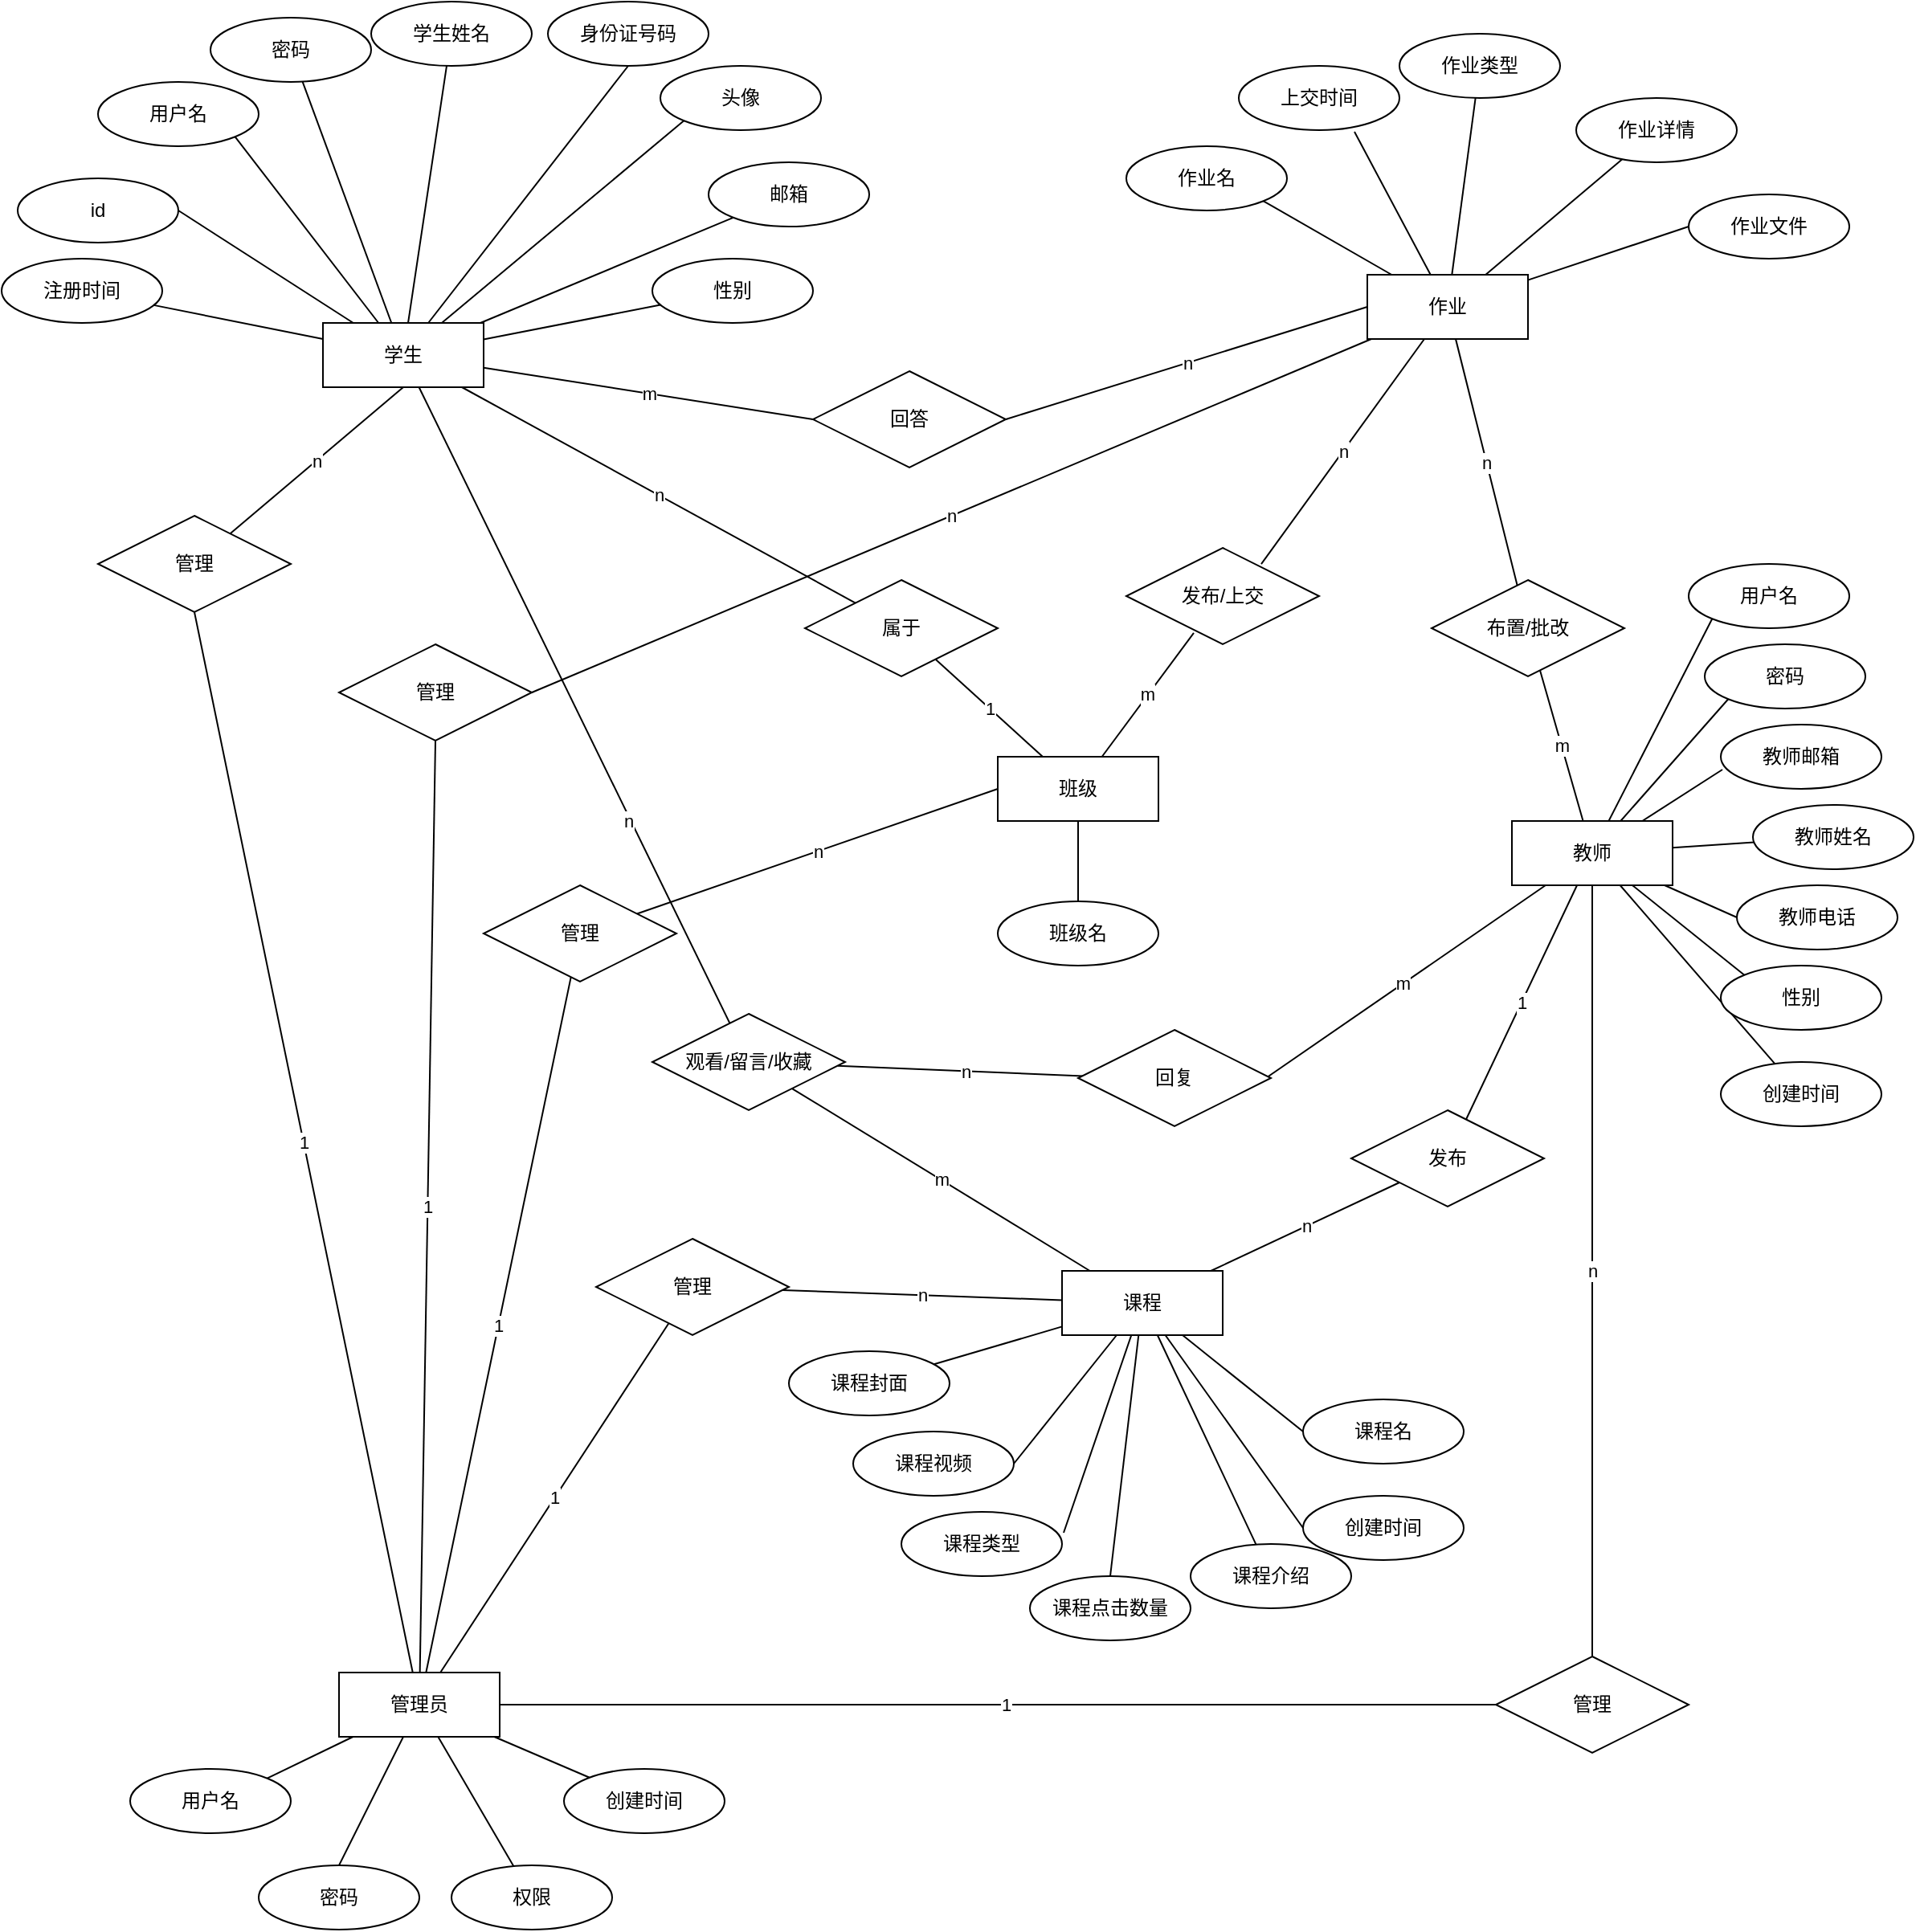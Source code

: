 <mxfile version="18.0.2" type="github">
  <diagram id="R2lEEEUBdFMjLlhIrx00" name="Page-1">
    <mxGraphModel dx="2272" dy="705" grid="1" gridSize="10" guides="1" tooltips="1" connect="1" arrows="1" fold="1" page="1" pageScale="1" pageWidth="850" pageHeight="1100" math="0" shadow="0" extFonts="Permanent Marker^https://fonts.googleapis.com/css?family=Permanent+Marker">
      <root>
        <mxCell id="0" />
        <mxCell id="1" parent="0" />
        <mxCell id="-a6M1MTCdx8tIAR50Wc5-17" style="rounded=0;orthogonalLoop=1;jettySize=auto;html=1;entryX=1;entryY=0.5;entryDx=0;entryDy=0;endArrow=none;endFill=0;" parent="1" source="-a6M1MTCdx8tIAR50Wc5-1" target="-a6M1MTCdx8tIAR50Wc5-5" edge="1">
          <mxGeometry relative="1" as="geometry" />
        </mxCell>
        <mxCell id="-a6M1MTCdx8tIAR50Wc5-18" style="rounded=0;orthogonalLoop=1;jettySize=auto;html=1;entryX=1;entryY=1;entryDx=0;entryDy=0;endArrow=none;endFill=0;" parent="1" source="-a6M1MTCdx8tIAR50Wc5-1" target="-a6M1MTCdx8tIAR50Wc5-6" edge="1">
          <mxGeometry relative="1" as="geometry" />
        </mxCell>
        <mxCell id="-a6M1MTCdx8tIAR50Wc5-19" style="edgeStyle=none;rounded=0;orthogonalLoop=1;jettySize=auto;html=1;endArrow=none;endFill=0;" parent="1" source="-a6M1MTCdx8tIAR50Wc5-1" target="-a6M1MTCdx8tIAR50Wc5-7" edge="1">
          <mxGeometry relative="1" as="geometry" />
        </mxCell>
        <mxCell id="-a6M1MTCdx8tIAR50Wc5-20" style="edgeStyle=none;rounded=0;orthogonalLoop=1;jettySize=auto;html=1;endArrow=none;endFill=0;" parent="1" source="-a6M1MTCdx8tIAR50Wc5-1" target="-a6M1MTCdx8tIAR50Wc5-8" edge="1">
          <mxGeometry relative="1" as="geometry" />
        </mxCell>
        <mxCell id="-a6M1MTCdx8tIAR50Wc5-21" style="edgeStyle=none;rounded=0;orthogonalLoop=1;jettySize=auto;html=1;entryX=0.5;entryY=1;entryDx=0;entryDy=0;endArrow=none;endFill=0;" parent="1" source="-a6M1MTCdx8tIAR50Wc5-1" target="-a6M1MTCdx8tIAR50Wc5-10" edge="1">
          <mxGeometry relative="1" as="geometry" />
        </mxCell>
        <mxCell id="-a6M1MTCdx8tIAR50Wc5-22" style="edgeStyle=none;rounded=0;orthogonalLoop=1;jettySize=auto;html=1;endArrow=none;endFill=0;entryX=0;entryY=1;entryDx=0;entryDy=0;" parent="1" source="-a6M1MTCdx8tIAR50Wc5-1" target="-a6M1MTCdx8tIAR50Wc5-11" edge="1">
          <mxGeometry relative="1" as="geometry" />
        </mxCell>
        <mxCell id="-a6M1MTCdx8tIAR50Wc5-23" value="n" style="edgeStyle=none;rounded=0;orthogonalLoop=1;jettySize=auto;html=1;endArrow=none;endFill=0;" parent="1" source="-a6M1MTCdx8tIAR50Wc5-1" target="-a6M1MTCdx8tIAR50Wc5-28" edge="1">
          <mxGeometry relative="1" as="geometry">
            <mxPoint x="121.235" y="354.383" as="targetPoint" />
          </mxGeometry>
        </mxCell>
        <mxCell id="-a6M1MTCdx8tIAR50Wc5-24" style="edgeStyle=none;rounded=0;orthogonalLoop=1;jettySize=auto;html=1;endArrow=none;endFill=0;" parent="1" source="-a6M1MTCdx8tIAR50Wc5-1" target="-a6M1MTCdx8tIAR50Wc5-13" edge="1">
          <mxGeometry relative="1" as="geometry" />
        </mxCell>
        <mxCell id="-a6M1MTCdx8tIAR50Wc5-25" style="edgeStyle=none;rounded=0;orthogonalLoop=1;jettySize=auto;html=1;endArrow=none;endFill=0;" parent="1" source="-a6M1MTCdx8tIAR50Wc5-1" target="-a6M1MTCdx8tIAR50Wc5-14" edge="1">
          <mxGeometry relative="1" as="geometry" />
        </mxCell>
        <mxCell id="-a6M1MTCdx8tIAR50Wc5-26" style="edgeStyle=none;rounded=0;orthogonalLoop=1;jettySize=auto;html=1;endArrow=none;endFill=0;" parent="1" source="-a6M1MTCdx8tIAR50Wc5-1" target="-a6M1MTCdx8tIAR50Wc5-15" edge="1">
          <mxGeometry relative="1" as="geometry" />
        </mxCell>
        <mxCell id="-a6M1MTCdx8tIAR50Wc5-64" value="n" style="edgeStyle=none;rounded=0;orthogonalLoop=1;jettySize=auto;html=1;endArrow=none;endFill=0;" parent="1" source="-a6M1MTCdx8tIAR50Wc5-1" target="-a6M1MTCdx8tIAR50Wc5-63" edge="1">
          <mxGeometry x="0.361" y="-2" relative="1" as="geometry">
            <mxPoint as="offset" />
          </mxGeometry>
        </mxCell>
        <mxCell id="cJDlwN2koVKy3yvfvxMk-3" value="m" style="rounded=0;orthogonalLoop=1;jettySize=auto;html=1;endArrow=none;endFill=0;entryX=0;entryY=0.5;entryDx=0;entryDy=0;" edge="1" parent="1" source="-a6M1MTCdx8tIAR50Wc5-1" target="cJDlwN2koVKy3yvfvxMk-2">
          <mxGeometry relative="1" as="geometry" />
        </mxCell>
        <mxCell id="-a6M1MTCdx8tIAR50Wc5-1" value="学生" style="whiteSpace=wrap;html=1;align=center;" parent="1" vertex="1">
          <mxGeometry x="100" y="220" width="100" height="40" as="geometry" />
        </mxCell>
        <mxCell id="-a6M1MTCdx8tIAR50Wc5-75" style="edgeStyle=none;rounded=0;orthogonalLoop=1;jettySize=auto;html=1;endArrow=none;endFill=0;" parent="1" source="-a6M1MTCdx8tIAR50Wc5-2" target="-a6M1MTCdx8tIAR50Wc5-68" edge="1">
          <mxGeometry relative="1" as="geometry" />
        </mxCell>
        <mxCell id="-a6M1MTCdx8tIAR50Wc5-76" style="edgeStyle=none;rounded=0;orthogonalLoop=1;jettySize=auto;html=1;entryX=1;entryY=0.5;entryDx=0;entryDy=0;endArrow=none;endFill=0;" parent="1" source="-a6M1MTCdx8tIAR50Wc5-2" target="-a6M1MTCdx8tIAR50Wc5-69" edge="1">
          <mxGeometry relative="1" as="geometry" />
        </mxCell>
        <mxCell id="-a6M1MTCdx8tIAR50Wc5-77" style="edgeStyle=none;rounded=0;orthogonalLoop=1;jettySize=auto;html=1;entryX=1.01;entryY=0.325;entryDx=0;entryDy=0;entryPerimeter=0;endArrow=none;endFill=0;" parent="1" source="-a6M1MTCdx8tIAR50Wc5-2" target="-a6M1MTCdx8tIAR50Wc5-70" edge="1">
          <mxGeometry relative="1" as="geometry" />
        </mxCell>
        <mxCell id="-a6M1MTCdx8tIAR50Wc5-78" style="edgeStyle=none;rounded=0;orthogonalLoop=1;jettySize=auto;html=1;entryX=0.5;entryY=0;entryDx=0;entryDy=0;endArrow=none;endFill=0;" parent="1" source="-a6M1MTCdx8tIAR50Wc5-2" target="-a6M1MTCdx8tIAR50Wc5-71" edge="1">
          <mxGeometry relative="1" as="geometry" />
        </mxCell>
        <mxCell id="-a6M1MTCdx8tIAR50Wc5-79" style="edgeStyle=none;rounded=0;orthogonalLoop=1;jettySize=auto;html=1;endArrow=none;endFill=0;" parent="1" source="-a6M1MTCdx8tIAR50Wc5-2" target="-a6M1MTCdx8tIAR50Wc5-72" edge="1">
          <mxGeometry relative="1" as="geometry" />
        </mxCell>
        <mxCell id="-a6M1MTCdx8tIAR50Wc5-80" style="edgeStyle=none;rounded=0;orthogonalLoop=1;jettySize=auto;html=1;entryX=0;entryY=0.5;entryDx=0;entryDy=0;endArrow=none;endFill=0;" parent="1" source="-a6M1MTCdx8tIAR50Wc5-2" target="-a6M1MTCdx8tIAR50Wc5-73" edge="1">
          <mxGeometry relative="1" as="geometry" />
        </mxCell>
        <mxCell id="-a6M1MTCdx8tIAR50Wc5-81" style="edgeStyle=none;rounded=0;orthogonalLoop=1;jettySize=auto;html=1;entryX=0;entryY=0.5;entryDx=0;entryDy=0;endArrow=none;endFill=0;" parent="1" source="-a6M1MTCdx8tIAR50Wc5-2" target="-a6M1MTCdx8tIAR50Wc5-67" edge="1">
          <mxGeometry relative="1" as="geometry" />
        </mxCell>
        <mxCell id="-a6M1MTCdx8tIAR50Wc5-86" value="n" style="edgeStyle=none;rounded=0;orthogonalLoop=1;jettySize=auto;html=1;entryX=0;entryY=1;entryDx=0;entryDy=0;endArrow=none;endFill=0;" parent="1" source="-a6M1MTCdx8tIAR50Wc5-2" target="-a6M1MTCdx8tIAR50Wc5-84" edge="1">
          <mxGeometry relative="1" as="geometry" />
        </mxCell>
        <mxCell id="-a6M1MTCdx8tIAR50Wc5-2" value="课程" style="whiteSpace=wrap;html=1;align=center;" parent="1" vertex="1">
          <mxGeometry x="560" y="810" width="100" height="40" as="geometry" />
        </mxCell>
        <mxCell id="-a6M1MTCdx8tIAR50Wc5-33" value="m" style="edgeStyle=none;rounded=0;orthogonalLoop=1;jettySize=auto;html=1;endArrow=none;endFill=0;" parent="1" source="-a6M1MTCdx8tIAR50Wc5-3" target="-a6M1MTCdx8tIAR50Wc5-34" edge="1">
          <mxGeometry relative="1" as="geometry">
            <mxPoint x="650" y="430" as="targetPoint" />
          </mxGeometry>
        </mxCell>
        <mxCell id="-a6M1MTCdx8tIAR50Wc5-85" value="1" style="edgeStyle=none;rounded=0;orthogonalLoop=1;jettySize=auto;html=1;endArrow=none;endFill=0;" parent="1" source="-a6M1MTCdx8tIAR50Wc5-3" target="-a6M1MTCdx8tIAR50Wc5-84" edge="1">
          <mxGeometry relative="1" as="geometry" />
        </mxCell>
        <mxCell id="-a6M1MTCdx8tIAR50Wc5-94" style="edgeStyle=none;rounded=0;orthogonalLoop=1;jettySize=auto;html=1;entryX=0;entryY=1;entryDx=0;entryDy=0;endArrow=none;endFill=0;" parent="1" source="-a6M1MTCdx8tIAR50Wc5-3" target="-a6M1MTCdx8tIAR50Wc5-87" edge="1">
          <mxGeometry relative="1" as="geometry" />
        </mxCell>
        <mxCell id="-a6M1MTCdx8tIAR50Wc5-95" style="edgeStyle=none;rounded=0;orthogonalLoop=1;jettySize=auto;html=1;entryX=0;entryY=1;entryDx=0;entryDy=0;endArrow=none;endFill=0;" parent="1" source="-a6M1MTCdx8tIAR50Wc5-3" target="-a6M1MTCdx8tIAR50Wc5-88" edge="1">
          <mxGeometry relative="1" as="geometry" />
        </mxCell>
        <mxCell id="-a6M1MTCdx8tIAR50Wc5-96" style="edgeStyle=none;rounded=0;orthogonalLoop=1;jettySize=auto;html=1;entryX=0.01;entryY=0.7;entryDx=0;entryDy=0;entryPerimeter=0;endArrow=none;endFill=0;" parent="1" source="-a6M1MTCdx8tIAR50Wc5-3" target="-a6M1MTCdx8tIAR50Wc5-92" edge="1">
          <mxGeometry relative="1" as="geometry" />
        </mxCell>
        <mxCell id="-a6M1MTCdx8tIAR50Wc5-97" style="edgeStyle=none;rounded=0;orthogonalLoop=1;jettySize=auto;html=1;endArrow=none;endFill=0;" parent="1" source="-a6M1MTCdx8tIAR50Wc5-3" target="-a6M1MTCdx8tIAR50Wc5-89" edge="1">
          <mxGeometry relative="1" as="geometry" />
        </mxCell>
        <mxCell id="-a6M1MTCdx8tIAR50Wc5-98" style="edgeStyle=none;rounded=0;orthogonalLoop=1;jettySize=auto;html=1;entryX=0;entryY=0.5;entryDx=0;entryDy=0;endArrow=none;endFill=0;" parent="1" source="-a6M1MTCdx8tIAR50Wc5-3" target="-a6M1MTCdx8tIAR50Wc5-90" edge="1">
          <mxGeometry relative="1" as="geometry" />
        </mxCell>
        <mxCell id="-a6M1MTCdx8tIAR50Wc5-99" style="edgeStyle=none;rounded=0;orthogonalLoop=1;jettySize=auto;html=1;entryX=0;entryY=0;entryDx=0;entryDy=0;endArrow=none;endFill=0;" parent="1" source="-a6M1MTCdx8tIAR50Wc5-3" target="-a6M1MTCdx8tIAR50Wc5-91" edge="1">
          <mxGeometry relative="1" as="geometry" />
        </mxCell>
        <mxCell id="-a6M1MTCdx8tIAR50Wc5-100" style="edgeStyle=none;rounded=0;orthogonalLoop=1;jettySize=auto;html=1;endArrow=none;endFill=0;" parent="1" source="-a6M1MTCdx8tIAR50Wc5-3" target="-a6M1MTCdx8tIAR50Wc5-93" edge="1">
          <mxGeometry relative="1" as="geometry" />
        </mxCell>
        <mxCell id="-a6M1MTCdx8tIAR50Wc5-107" value="m" style="edgeStyle=none;rounded=0;orthogonalLoop=1;jettySize=auto;html=1;entryX=0.95;entryY=0.533;entryDx=0;entryDy=0;entryPerimeter=0;endArrow=none;endFill=0;" parent="1" source="-a6M1MTCdx8tIAR50Wc5-3" target="-a6M1MTCdx8tIAR50Wc5-105" edge="1">
          <mxGeometry relative="1" as="geometry" />
        </mxCell>
        <mxCell id="-a6M1MTCdx8tIAR50Wc5-3" value="教师" style="whiteSpace=wrap;html=1;align=center;" parent="1" vertex="1">
          <mxGeometry x="840" y="530" width="100" height="40" as="geometry" />
        </mxCell>
        <mxCell id="-a6M1MTCdx8tIAR50Wc5-31" value="n" style="edgeStyle=none;rounded=0;orthogonalLoop=1;jettySize=auto;html=1;endArrow=none;endFill=0;" parent="1" source="-a6M1MTCdx8tIAR50Wc5-4" target="-a6M1MTCdx8tIAR50Wc5-34" edge="1">
          <mxGeometry relative="1" as="geometry">
            <mxPoint x="735.355" y="365.858" as="targetPoint" />
          </mxGeometry>
        </mxCell>
        <mxCell id="-a6M1MTCdx8tIAR50Wc5-43" value="n" style="edgeStyle=none;rounded=0;orthogonalLoop=1;jettySize=auto;html=1;entryX=0.7;entryY=0.167;entryDx=0;entryDy=0;entryPerimeter=0;endArrow=none;endFill=0;" parent="1" source="-a6M1MTCdx8tIAR50Wc5-4" target="-a6M1MTCdx8tIAR50Wc5-40" edge="1">
          <mxGeometry relative="1" as="geometry" />
        </mxCell>
        <mxCell id="-a6M1MTCdx8tIAR50Wc5-44" style="edgeStyle=none;rounded=0;orthogonalLoop=1;jettySize=auto;html=1;entryX=1;entryY=1;entryDx=0;entryDy=0;endArrow=none;endFill=0;" parent="1" source="-a6M1MTCdx8tIAR50Wc5-4" target="-a6M1MTCdx8tIAR50Wc5-39" edge="1">
          <mxGeometry relative="1" as="geometry" />
        </mxCell>
        <mxCell id="-a6M1MTCdx8tIAR50Wc5-45" style="edgeStyle=none;rounded=0;orthogonalLoop=1;jettySize=auto;html=1;entryX=0.72;entryY=1.025;entryDx=0;entryDy=0;entryPerimeter=0;endArrow=none;endFill=0;" parent="1" source="-a6M1MTCdx8tIAR50Wc5-4" target="-a6M1MTCdx8tIAR50Wc5-36" edge="1">
          <mxGeometry relative="1" as="geometry" />
        </mxCell>
        <mxCell id="-a6M1MTCdx8tIAR50Wc5-46" style="edgeStyle=none;rounded=0;orthogonalLoop=1;jettySize=auto;html=1;endArrow=none;endFill=0;" parent="1" source="-a6M1MTCdx8tIAR50Wc5-4" target="-a6M1MTCdx8tIAR50Wc5-35" edge="1">
          <mxGeometry relative="1" as="geometry" />
        </mxCell>
        <mxCell id="-a6M1MTCdx8tIAR50Wc5-48" style="edgeStyle=none;rounded=0;orthogonalLoop=1;jettySize=auto;html=1;endArrow=none;endFill=0;" parent="1" source="-a6M1MTCdx8tIAR50Wc5-4" target="-a6M1MTCdx8tIAR50Wc5-37" edge="1">
          <mxGeometry relative="1" as="geometry" />
        </mxCell>
        <mxCell id="-a6M1MTCdx8tIAR50Wc5-49" style="edgeStyle=none;rounded=0;orthogonalLoop=1;jettySize=auto;html=1;entryX=0;entryY=0.5;entryDx=0;entryDy=0;endArrow=none;endFill=0;" parent="1" source="-a6M1MTCdx8tIAR50Wc5-4" target="-a6M1MTCdx8tIAR50Wc5-38" edge="1">
          <mxGeometry relative="1" as="geometry" />
        </mxCell>
        <mxCell id="-a6M1MTCdx8tIAR50Wc5-4" value="作业" style="whiteSpace=wrap;html=1;align=center;" parent="1" vertex="1">
          <mxGeometry x="750" y="190" width="100" height="40" as="geometry" />
        </mxCell>
        <mxCell id="-a6M1MTCdx8tIAR50Wc5-5" value="id" style="ellipse;whiteSpace=wrap;html=1;align=center;" parent="1" vertex="1">
          <mxGeometry x="-90" y="130" width="100" height="40" as="geometry" />
        </mxCell>
        <mxCell id="-a6M1MTCdx8tIAR50Wc5-6" value="用户名" style="ellipse;whiteSpace=wrap;html=1;align=center;" parent="1" vertex="1">
          <mxGeometry x="-40" y="70" width="100" height="40" as="geometry" />
        </mxCell>
        <mxCell id="-a6M1MTCdx8tIAR50Wc5-7" value="密码" style="ellipse;whiteSpace=wrap;html=1;align=center;" parent="1" vertex="1">
          <mxGeometry x="30" y="30" width="100" height="40" as="geometry" />
        </mxCell>
        <mxCell id="-a6M1MTCdx8tIAR50Wc5-8" value="学生姓名" style="ellipse;whiteSpace=wrap;html=1;align=center;" parent="1" vertex="1">
          <mxGeometry x="130" y="20" width="100" height="40" as="geometry" />
        </mxCell>
        <mxCell id="-a6M1MTCdx8tIAR50Wc5-10" value="身份证号码" style="ellipse;whiteSpace=wrap;html=1;align=center;" parent="1" vertex="1">
          <mxGeometry x="240" y="20" width="100" height="40" as="geometry" />
        </mxCell>
        <mxCell id="-a6M1MTCdx8tIAR50Wc5-11" value="头像" style="ellipse;whiteSpace=wrap;html=1;align=center;" parent="1" vertex="1">
          <mxGeometry x="310" y="60" width="100" height="40" as="geometry" />
        </mxCell>
        <mxCell id="-a6M1MTCdx8tIAR50Wc5-13" value="性别" style="ellipse;whiteSpace=wrap;html=1;align=center;" parent="1" vertex="1">
          <mxGeometry x="305" y="180" width="100" height="40" as="geometry" />
        </mxCell>
        <mxCell id="-a6M1MTCdx8tIAR50Wc5-14" value="邮箱" style="ellipse;whiteSpace=wrap;html=1;align=center;" parent="1" vertex="1">
          <mxGeometry x="340" y="120" width="100" height="40" as="geometry" />
        </mxCell>
        <mxCell id="-a6M1MTCdx8tIAR50Wc5-15" value="注册时间" style="ellipse;whiteSpace=wrap;html=1;align=center;" parent="1" vertex="1">
          <mxGeometry x="-100" y="180" width="100" height="40" as="geometry" />
        </mxCell>
        <mxCell id="-a6M1MTCdx8tIAR50Wc5-27" value="1" style="edgeStyle=none;rounded=0;orthogonalLoop=1;jettySize=auto;html=1;endArrow=none;endFill=0;" parent="1" source="-a6M1MTCdx8tIAR50Wc5-16" target="-a6M1MTCdx8tIAR50Wc5-28" edge="1">
          <mxGeometry relative="1" as="geometry">
            <mxPoint x="54.645" y="384.142" as="targetPoint" />
          </mxGeometry>
        </mxCell>
        <mxCell id="-a6M1MTCdx8tIAR50Wc5-41" value="m" style="edgeStyle=none;rounded=0;orthogonalLoop=1;jettySize=auto;html=1;entryX=0.35;entryY=0.883;entryDx=0;entryDy=0;endArrow=none;endFill=0;entryPerimeter=0;" parent="1" source="-a6M1MTCdx8tIAR50Wc5-16" target="-a6M1MTCdx8tIAR50Wc5-40" edge="1">
          <mxGeometry relative="1" as="geometry" />
        </mxCell>
        <mxCell id="-a6M1MTCdx8tIAR50Wc5-102" style="edgeStyle=none;rounded=0;orthogonalLoop=1;jettySize=auto;html=1;entryX=0.5;entryY=0;entryDx=0;entryDy=0;endArrow=none;endFill=0;" parent="1" source="-a6M1MTCdx8tIAR50Wc5-16" target="-a6M1MTCdx8tIAR50Wc5-101" edge="1">
          <mxGeometry relative="1" as="geometry" />
        </mxCell>
        <mxCell id="-a6M1MTCdx8tIAR50Wc5-16" value="班级" style="whiteSpace=wrap;html=1;align=center;" parent="1" vertex="1">
          <mxGeometry x="520" y="490" width="100" height="40" as="geometry" />
        </mxCell>
        <mxCell id="-a6M1MTCdx8tIAR50Wc5-28" value="属于" style="shape=rhombus;perimeter=rhombusPerimeter;whiteSpace=wrap;html=1;align=center;" parent="1" vertex="1">
          <mxGeometry x="400" y="380" width="120" height="60" as="geometry" />
        </mxCell>
        <mxCell id="-a6M1MTCdx8tIAR50Wc5-34" value="布置/批改" style="shape=rhombus;perimeter=rhombusPerimeter;whiteSpace=wrap;html=1;align=center;" parent="1" vertex="1">
          <mxGeometry x="790" y="380" width="120" height="60" as="geometry" />
        </mxCell>
        <mxCell id="-a6M1MTCdx8tIAR50Wc5-35" value="作业类型" style="ellipse;whiteSpace=wrap;html=1;align=center;" parent="1" vertex="1">
          <mxGeometry x="770" y="40" width="100" height="40" as="geometry" />
        </mxCell>
        <mxCell id="-a6M1MTCdx8tIAR50Wc5-36" value="上交时间" style="ellipse;whiteSpace=wrap;html=1;align=center;" parent="1" vertex="1">
          <mxGeometry x="670" y="60" width="100" height="40" as="geometry" />
        </mxCell>
        <mxCell id="-a6M1MTCdx8tIAR50Wc5-37" value="作业详情" style="ellipse;whiteSpace=wrap;html=1;align=center;" parent="1" vertex="1">
          <mxGeometry x="880" y="80" width="100" height="40" as="geometry" />
        </mxCell>
        <mxCell id="-a6M1MTCdx8tIAR50Wc5-38" value="作业文件" style="ellipse;whiteSpace=wrap;html=1;align=center;" parent="1" vertex="1">
          <mxGeometry x="950" y="140" width="100" height="40" as="geometry" />
        </mxCell>
        <mxCell id="-a6M1MTCdx8tIAR50Wc5-39" value="作业名" style="ellipse;whiteSpace=wrap;html=1;align=center;" parent="1" vertex="1">
          <mxGeometry x="600" y="110" width="100" height="40" as="geometry" />
        </mxCell>
        <mxCell id="-a6M1MTCdx8tIAR50Wc5-40" value="发布/上交" style="shape=rhombus;perimeter=rhombusPerimeter;whiteSpace=wrap;html=1;align=center;" parent="1" vertex="1">
          <mxGeometry x="600" y="360" width="120" height="60" as="geometry" />
        </mxCell>
        <mxCell id="-a6M1MTCdx8tIAR50Wc5-58" style="edgeStyle=none;rounded=0;orthogonalLoop=1;jettySize=auto;html=1;entryX=1;entryY=0;entryDx=0;entryDy=0;endArrow=none;endFill=0;" parent="1" source="-a6M1MTCdx8tIAR50Wc5-50" target="-a6M1MTCdx8tIAR50Wc5-52" edge="1">
          <mxGeometry relative="1" as="geometry" />
        </mxCell>
        <mxCell id="-a6M1MTCdx8tIAR50Wc5-59" style="edgeStyle=none;rounded=0;orthogonalLoop=1;jettySize=auto;html=1;entryX=0.5;entryY=0;entryDx=0;entryDy=0;endArrow=none;endFill=0;" parent="1" source="-a6M1MTCdx8tIAR50Wc5-50" target="-a6M1MTCdx8tIAR50Wc5-54" edge="1">
          <mxGeometry relative="1" as="geometry" />
        </mxCell>
        <mxCell id="-a6M1MTCdx8tIAR50Wc5-60" style="edgeStyle=none;rounded=0;orthogonalLoop=1;jettySize=auto;html=1;endArrow=none;endFill=0;" parent="1" source="-a6M1MTCdx8tIAR50Wc5-50" target="-a6M1MTCdx8tIAR50Wc5-55" edge="1">
          <mxGeometry relative="1" as="geometry" />
        </mxCell>
        <mxCell id="-a6M1MTCdx8tIAR50Wc5-61" style="edgeStyle=none;rounded=0;orthogonalLoop=1;jettySize=auto;html=1;endArrow=none;endFill=0;" parent="1" source="-a6M1MTCdx8tIAR50Wc5-50" target="-a6M1MTCdx8tIAR50Wc5-56" edge="1">
          <mxGeometry relative="1" as="geometry" />
        </mxCell>
        <mxCell id="-a6M1MTCdx8tIAR50Wc5-112" value="1" style="edgeStyle=none;rounded=0;orthogonalLoop=1;jettySize=auto;html=1;entryX=0.5;entryY=1;entryDx=0;entryDy=0;endArrow=none;endFill=0;" parent="1" source="-a6M1MTCdx8tIAR50Wc5-50" target="-a6M1MTCdx8tIAR50Wc5-109" edge="1">
          <mxGeometry relative="1" as="geometry" />
        </mxCell>
        <mxCell id="-a6M1MTCdx8tIAR50Wc5-114" value="1" style="edgeStyle=none;rounded=0;orthogonalLoop=1;jettySize=auto;html=1;endArrow=none;endFill=0;" parent="1" source="-a6M1MTCdx8tIAR50Wc5-50" target="-a6M1MTCdx8tIAR50Wc5-113" edge="1">
          <mxGeometry relative="1" as="geometry" />
        </mxCell>
        <mxCell id="-a6M1MTCdx8tIAR50Wc5-117" value="1" style="edgeStyle=none;rounded=0;orthogonalLoop=1;jettySize=auto;html=1;endArrow=none;endFill=0;entryX=0.083;entryY=0.5;entryDx=0;entryDy=0;entryPerimeter=0;" parent="1" source="-a6M1MTCdx8tIAR50Wc5-50" target="-a6M1MTCdx8tIAR50Wc5-116" edge="1">
          <mxGeometry relative="1" as="geometry">
            <mxPoint x="830" y="1080" as="targetPoint" />
          </mxGeometry>
        </mxCell>
        <mxCell id="-a6M1MTCdx8tIAR50Wc5-121" value="1" style="edgeStyle=none;rounded=0;orthogonalLoop=1;jettySize=auto;html=1;endArrow=none;endFill=0;" parent="1" source="-a6M1MTCdx8tIAR50Wc5-50" target="-a6M1MTCdx8tIAR50Wc5-119" edge="1">
          <mxGeometry relative="1" as="geometry" />
        </mxCell>
        <mxCell id="-a6M1MTCdx8tIAR50Wc5-124" value="1" style="edgeStyle=none;rounded=0;orthogonalLoop=1;jettySize=auto;html=1;entryX=0.5;entryY=1;entryDx=0;entryDy=0;endArrow=none;endFill=0;" parent="1" source="-a6M1MTCdx8tIAR50Wc5-50" target="-a6M1MTCdx8tIAR50Wc5-122" edge="1">
          <mxGeometry relative="1" as="geometry" />
        </mxCell>
        <mxCell id="-a6M1MTCdx8tIAR50Wc5-50" value="管理员" style="whiteSpace=wrap;html=1;align=center;" parent="1" vertex="1">
          <mxGeometry x="110" y="1060" width="100" height="40" as="geometry" />
        </mxCell>
        <mxCell id="-a6M1MTCdx8tIAR50Wc5-52" value="用户名" style="ellipse;whiteSpace=wrap;html=1;align=center;" parent="1" vertex="1">
          <mxGeometry x="-20" y="1120" width="100" height="40" as="geometry" />
        </mxCell>
        <mxCell id="-a6M1MTCdx8tIAR50Wc5-54" value="密码" style="ellipse;whiteSpace=wrap;html=1;align=center;" parent="1" vertex="1">
          <mxGeometry x="60" y="1180" width="100" height="40" as="geometry" />
        </mxCell>
        <mxCell id="-a6M1MTCdx8tIAR50Wc5-55" value="权限" style="ellipse;whiteSpace=wrap;html=1;align=center;" parent="1" vertex="1">
          <mxGeometry x="180" y="1180" width="100" height="40" as="geometry" />
        </mxCell>
        <mxCell id="-a6M1MTCdx8tIAR50Wc5-56" value="创建时间" style="ellipse;whiteSpace=wrap;html=1;align=center;" parent="1" vertex="1">
          <mxGeometry x="250" y="1120" width="100" height="40" as="geometry" />
        </mxCell>
        <mxCell id="-a6M1MTCdx8tIAR50Wc5-65" value="m" style="edgeStyle=none;rounded=0;orthogonalLoop=1;jettySize=auto;html=1;endArrow=none;endFill=0;" parent="1" source="-a6M1MTCdx8tIAR50Wc5-63" target="-a6M1MTCdx8tIAR50Wc5-2" edge="1">
          <mxGeometry relative="1" as="geometry" />
        </mxCell>
        <mxCell id="-a6M1MTCdx8tIAR50Wc5-106" value="n" style="edgeStyle=none;rounded=0;orthogonalLoop=1;jettySize=auto;html=1;entryX=0.075;entryY=0.483;entryDx=0;entryDy=0;entryPerimeter=0;endArrow=none;endFill=0;" parent="1" source="-a6M1MTCdx8tIAR50Wc5-63" target="-a6M1MTCdx8tIAR50Wc5-105" edge="1">
          <mxGeometry relative="1" as="geometry" />
        </mxCell>
        <mxCell id="-a6M1MTCdx8tIAR50Wc5-63" value="观看/留言/收藏" style="shape=rhombus;perimeter=rhombusPerimeter;whiteSpace=wrap;html=1;align=center;" parent="1" vertex="1">
          <mxGeometry x="305" y="650" width="120" height="60" as="geometry" />
        </mxCell>
        <mxCell id="-a6M1MTCdx8tIAR50Wc5-67" value="课程名" style="ellipse;whiteSpace=wrap;html=1;align=center;" parent="1" vertex="1">
          <mxGeometry x="710" y="890" width="100" height="40" as="geometry" />
        </mxCell>
        <mxCell id="-a6M1MTCdx8tIAR50Wc5-68" value="课程封面" style="ellipse;whiteSpace=wrap;html=1;align=center;" parent="1" vertex="1">
          <mxGeometry x="390" y="860" width="100" height="40" as="geometry" />
        </mxCell>
        <mxCell id="-a6M1MTCdx8tIAR50Wc5-69" value="课程视频" style="ellipse;whiteSpace=wrap;html=1;align=center;" parent="1" vertex="1">
          <mxGeometry x="430" y="910" width="100" height="40" as="geometry" />
        </mxCell>
        <mxCell id="-a6M1MTCdx8tIAR50Wc5-70" value="课程类型" style="ellipse;whiteSpace=wrap;html=1;align=center;" parent="1" vertex="1">
          <mxGeometry x="460" y="960" width="100" height="40" as="geometry" />
        </mxCell>
        <mxCell id="-a6M1MTCdx8tIAR50Wc5-71" value="课程点击数量" style="ellipse;whiteSpace=wrap;html=1;align=center;" parent="1" vertex="1">
          <mxGeometry x="540" y="1000" width="100" height="40" as="geometry" />
        </mxCell>
        <mxCell id="-a6M1MTCdx8tIAR50Wc5-72" value="课程介绍" style="ellipse;whiteSpace=wrap;html=1;align=center;" parent="1" vertex="1">
          <mxGeometry x="640" y="980" width="100" height="40" as="geometry" />
        </mxCell>
        <mxCell id="-a6M1MTCdx8tIAR50Wc5-73" value="创建时间" style="ellipse;whiteSpace=wrap;html=1;align=center;" parent="1" vertex="1">
          <mxGeometry x="710" y="950" width="100" height="40" as="geometry" />
        </mxCell>
        <mxCell id="-a6M1MTCdx8tIAR50Wc5-84" value="发布" style="shape=rhombus;perimeter=rhombusPerimeter;whiteSpace=wrap;html=1;align=center;" parent="1" vertex="1">
          <mxGeometry x="740" y="710" width="120" height="60" as="geometry" />
        </mxCell>
        <mxCell id="-a6M1MTCdx8tIAR50Wc5-87" value="用户名" style="ellipse;whiteSpace=wrap;html=1;align=center;" parent="1" vertex="1">
          <mxGeometry x="950" y="370" width="100" height="40" as="geometry" />
        </mxCell>
        <mxCell id="-a6M1MTCdx8tIAR50Wc5-88" value="密码" style="ellipse;whiteSpace=wrap;html=1;align=center;" parent="1" vertex="1">
          <mxGeometry x="960" y="420" width="100" height="40" as="geometry" />
        </mxCell>
        <mxCell id="-a6M1MTCdx8tIAR50Wc5-89" value="教师姓名" style="ellipse;whiteSpace=wrap;html=1;align=center;" parent="1" vertex="1">
          <mxGeometry x="990" y="520" width="100" height="40" as="geometry" />
        </mxCell>
        <mxCell id="-a6M1MTCdx8tIAR50Wc5-90" value="教师电话" style="ellipse;whiteSpace=wrap;html=1;align=center;" parent="1" vertex="1">
          <mxGeometry x="980" y="570" width="100" height="40" as="geometry" />
        </mxCell>
        <mxCell id="-a6M1MTCdx8tIAR50Wc5-91" value="性别" style="ellipse;whiteSpace=wrap;html=1;align=center;" parent="1" vertex="1">
          <mxGeometry x="970" y="620" width="100" height="40" as="geometry" />
        </mxCell>
        <mxCell id="-a6M1MTCdx8tIAR50Wc5-92" value="教师邮箱" style="ellipse;whiteSpace=wrap;html=1;align=center;" parent="1" vertex="1">
          <mxGeometry x="970" y="470" width="100" height="40" as="geometry" />
        </mxCell>
        <mxCell id="-a6M1MTCdx8tIAR50Wc5-93" value="创建时间" style="ellipse;whiteSpace=wrap;html=1;align=center;" parent="1" vertex="1">
          <mxGeometry x="970" y="680" width="100" height="40" as="geometry" />
        </mxCell>
        <mxCell id="-a6M1MTCdx8tIAR50Wc5-101" value="班级名" style="ellipse;whiteSpace=wrap;html=1;align=center;" parent="1" vertex="1">
          <mxGeometry x="520" y="580" width="100" height="40" as="geometry" />
        </mxCell>
        <mxCell id="-a6M1MTCdx8tIAR50Wc5-105" value="回复" style="shape=rhombus;perimeter=rhombusPerimeter;whiteSpace=wrap;html=1;align=center;" parent="1" vertex="1">
          <mxGeometry x="570" y="660" width="120" height="60" as="geometry" />
        </mxCell>
        <mxCell id="-a6M1MTCdx8tIAR50Wc5-110" value="n" style="edgeStyle=none;rounded=0;orthogonalLoop=1;jettySize=auto;html=1;entryX=0.5;entryY=1;entryDx=0;entryDy=0;endArrow=none;endFill=0;" parent="1" source="-a6M1MTCdx8tIAR50Wc5-109" target="-a6M1MTCdx8tIAR50Wc5-1" edge="1">
          <mxGeometry relative="1" as="geometry" />
        </mxCell>
        <mxCell id="-a6M1MTCdx8tIAR50Wc5-109" value="管理" style="shape=rhombus;perimeter=rhombusPerimeter;whiteSpace=wrap;html=1;align=center;" parent="1" vertex="1">
          <mxGeometry x="-40" y="340" width="120" height="60" as="geometry" />
        </mxCell>
        <mxCell id="-a6M1MTCdx8tIAR50Wc5-115" value="n" style="edgeStyle=none;rounded=0;orthogonalLoop=1;jettySize=auto;html=1;endArrow=none;endFill=0;" parent="1" source="-a6M1MTCdx8tIAR50Wc5-113" target="-a6M1MTCdx8tIAR50Wc5-2" edge="1">
          <mxGeometry relative="1" as="geometry" />
        </mxCell>
        <mxCell id="-a6M1MTCdx8tIAR50Wc5-113" value="管理" style="shape=rhombus;perimeter=rhombusPerimeter;whiteSpace=wrap;html=1;align=center;" parent="1" vertex="1">
          <mxGeometry x="270" y="790" width="120" height="60" as="geometry" />
        </mxCell>
        <mxCell id="-a6M1MTCdx8tIAR50Wc5-118" value="n" style="edgeStyle=none;rounded=0;orthogonalLoop=1;jettySize=auto;html=1;endArrow=none;endFill=0;" parent="1" source="-a6M1MTCdx8tIAR50Wc5-116" target="-a6M1MTCdx8tIAR50Wc5-3" edge="1">
          <mxGeometry relative="1" as="geometry" />
        </mxCell>
        <mxCell id="-a6M1MTCdx8tIAR50Wc5-116" value="管理" style="shape=rhombus;perimeter=rhombusPerimeter;whiteSpace=wrap;html=1;align=center;" parent="1" vertex="1">
          <mxGeometry x="830" y="1050" width="120" height="60" as="geometry" />
        </mxCell>
        <mxCell id="-a6M1MTCdx8tIAR50Wc5-120" value="n" style="edgeStyle=none;rounded=0;orthogonalLoop=1;jettySize=auto;html=1;endArrow=none;endFill=0;entryX=0;entryY=0.5;entryDx=0;entryDy=0;" parent="1" source="-a6M1MTCdx8tIAR50Wc5-119" target="-a6M1MTCdx8tIAR50Wc5-16" edge="1">
          <mxGeometry relative="1" as="geometry">
            <mxPoint x="440" y="570" as="targetPoint" />
          </mxGeometry>
        </mxCell>
        <mxCell id="-a6M1MTCdx8tIAR50Wc5-119" value="管理" style="shape=rhombus;perimeter=rhombusPerimeter;whiteSpace=wrap;html=1;align=center;" parent="1" vertex="1">
          <mxGeometry x="200" y="570" width="120" height="60" as="geometry" />
        </mxCell>
        <mxCell id="-a6M1MTCdx8tIAR50Wc5-123" value="n" style="edgeStyle=none;rounded=0;orthogonalLoop=1;jettySize=auto;html=1;endArrow=none;endFill=0;exitX=1;exitY=0.5;exitDx=0;exitDy=0;" parent="1" source="-a6M1MTCdx8tIAR50Wc5-122" target="-a6M1MTCdx8tIAR50Wc5-4" edge="1">
          <mxGeometry relative="1" as="geometry" />
        </mxCell>
        <mxCell id="-a6M1MTCdx8tIAR50Wc5-122" value="管理" style="shape=rhombus;perimeter=rhombusPerimeter;whiteSpace=wrap;html=1;align=center;" parent="1" vertex="1">
          <mxGeometry x="110" y="420" width="120" height="60" as="geometry" />
        </mxCell>
        <mxCell id="cJDlwN2koVKy3yvfvxMk-4" value="n" style="rounded=0;orthogonalLoop=1;jettySize=auto;html=1;entryX=0;entryY=0.5;entryDx=0;entryDy=0;endArrow=none;endFill=0;exitX=1;exitY=0.5;exitDx=0;exitDy=0;" edge="1" parent="1" source="cJDlwN2koVKy3yvfvxMk-2" target="-a6M1MTCdx8tIAR50Wc5-4">
          <mxGeometry relative="1" as="geometry" />
        </mxCell>
        <mxCell id="cJDlwN2koVKy3yvfvxMk-2" value="回答" style="shape=rhombus;perimeter=rhombusPerimeter;whiteSpace=wrap;html=1;align=center;" vertex="1" parent="1">
          <mxGeometry x="405" y="250" width="120" height="60" as="geometry" />
        </mxCell>
      </root>
    </mxGraphModel>
  </diagram>
</mxfile>
